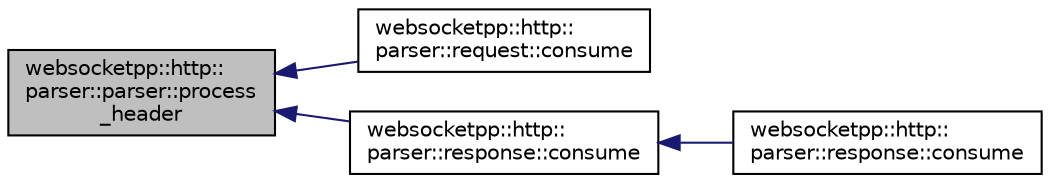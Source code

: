 digraph "websocketpp::http::parser::parser::process_header"
{
  edge [fontname="Helvetica",fontsize="10",labelfontname="Helvetica",labelfontsize="10"];
  node [fontname="Helvetica",fontsize="10",shape=record];
  rankdir="LR";
  Node47 [label="websocketpp::http::\lparser::parser::process\l_header",height=0.2,width=0.4,color="black", fillcolor="grey75", style="filled", fontcolor="black"];
  Node47 -> Node48 [dir="back",color="midnightblue",fontsize="10",style="solid"];
  Node48 [label="websocketpp::http::\lparser::request::consume",height=0.2,width=0.4,color="black", fillcolor="white", style="filled",URL="$classwebsocketpp_1_1http_1_1parser_1_1request.html#abd9cae6f44634d62253d806d982ab1d6",tooltip="Process bytes in the input buffer. "];
  Node47 -> Node49 [dir="back",color="midnightblue",fontsize="10",style="solid"];
  Node49 [label="websocketpp::http::\lparser::response::consume",height=0.2,width=0.4,color="black", fillcolor="white", style="filled",URL="$classwebsocketpp_1_1http_1_1parser_1_1response.html#ae99b8f1287898b74d1963b95347ab838",tooltip="Process bytes in the input buffer. "];
  Node49 -> Node50 [dir="back",color="midnightblue",fontsize="10",style="solid"];
  Node50 [label="websocketpp::http::\lparser::response::consume",height=0.2,width=0.4,color="black", fillcolor="white", style="filled",URL="$classwebsocketpp_1_1http_1_1parser_1_1response.html#a5b274a9e5766e679f0939a7e1ecbad56",tooltip="Process bytes in the input buffer (istream version) "];
}
